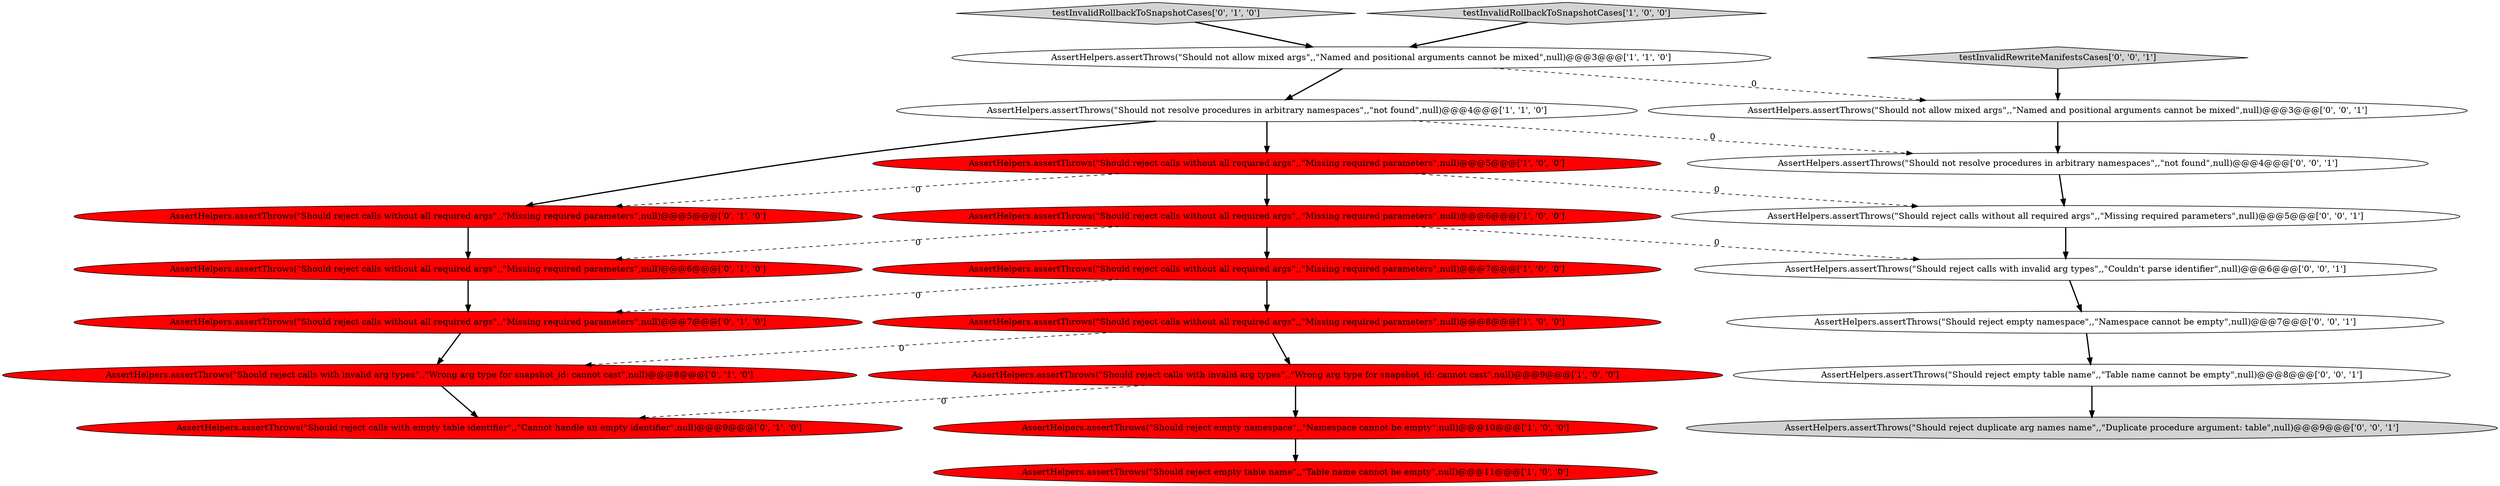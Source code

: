 digraph {
6 [style = filled, label = "AssertHelpers.assertThrows(\"Should not resolve procedures in arbitrary namespaces\",,\"not found\",null)@@@4@@@['1', '1', '0']", fillcolor = white, shape = ellipse image = "AAA0AAABBB1BBB"];
10 [style = filled, label = "AssertHelpers.assertThrows(\"Should reject calls with empty table identifier\",,\"Cannot handle an empty identifier\",null)@@@9@@@['0', '1', '0']", fillcolor = red, shape = ellipse image = "AAA1AAABBB2BBB"];
22 [style = filled, label = "AssertHelpers.assertThrows(\"Should reject empty table name\",,\"Table name cannot be empty\",null)@@@8@@@['0', '0', '1']", fillcolor = white, shape = ellipse image = "AAA0AAABBB3BBB"];
20 [style = filled, label = "AssertHelpers.assertThrows(\"Should not allow mixed args\",,\"Named and positional arguments cannot be mixed\",null)@@@3@@@['0', '0', '1']", fillcolor = white, shape = ellipse image = "AAA0AAABBB3BBB"];
9 [style = filled, label = "AssertHelpers.assertThrows(\"Should not allow mixed args\",,\"Named and positional arguments cannot be mixed\",null)@@@3@@@['1', '1', '0']", fillcolor = white, shape = ellipse image = "AAA0AAABBB1BBB"];
5 [style = filled, label = "AssertHelpers.assertThrows(\"Should reject calls without all required args\",,\"Missing required parameters\",null)@@@7@@@['1', '0', '0']", fillcolor = red, shape = ellipse image = "AAA1AAABBB1BBB"];
19 [style = filled, label = "AssertHelpers.assertThrows(\"Should not resolve procedures in arbitrary namespaces\",,\"not found\",null)@@@4@@@['0', '0', '1']", fillcolor = white, shape = ellipse image = "AAA0AAABBB3BBB"];
17 [style = filled, label = "AssertHelpers.assertThrows(\"Should reject empty namespace\",,\"Namespace cannot be empty\",null)@@@7@@@['0', '0', '1']", fillcolor = white, shape = ellipse image = "AAA0AAABBB3BBB"];
0 [style = filled, label = "AssertHelpers.assertThrows(\"Should reject calls without all required args\",,\"Missing required parameters\",null)@@@5@@@['1', '0', '0']", fillcolor = red, shape = ellipse image = "AAA1AAABBB1BBB"];
21 [style = filled, label = "AssertHelpers.assertThrows(\"Should reject calls without all required args\",,\"Missing required parameters\",null)@@@5@@@['0', '0', '1']", fillcolor = white, shape = ellipse image = "AAA0AAABBB3BBB"];
4 [style = filled, label = "AssertHelpers.assertThrows(\"Should reject calls without all required args\",,\"Missing required parameters\",null)@@@6@@@['1', '0', '0']", fillcolor = red, shape = ellipse image = "AAA1AAABBB1BBB"];
14 [style = filled, label = "testInvalidRollbackToSnapshotCases['0', '1', '0']", fillcolor = lightgray, shape = diamond image = "AAA0AAABBB2BBB"];
18 [style = filled, label = "testInvalidRewriteManifestsCases['0', '0', '1']", fillcolor = lightgray, shape = diamond image = "AAA0AAABBB3BBB"];
15 [style = filled, label = "AssertHelpers.assertThrows(\"Should reject calls without all required args\",,\"Missing required parameters\",null)@@@6@@@['0', '1', '0']", fillcolor = red, shape = ellipse image = "AAA1AAABBB2BBB"];
23 [style = filled, label = "AssertHelpers.assertThrows(\"Should reject duplicate arg names name\",,\"Duplicate procedure argument: table\",null)@@@9@@@['0', '0', '1']", fillcolor = lightgray, shape = ellipse image = "AAA0AAABBB3BBB"];
12 [style = filled, label = "AssertHelpers.assertThrows(\"Should reject calls with invalid arg types\",,\"Wrong arg type for snapshot_id: cannot cast\",null)@@@8@@@['0', '1', '0']", fillcolor = red, shape = ellipse image = "AAA1AAABBB2BBB"];
7 [style = filled, label = "AssertHelpers.assertThrows(\"Should reject calls with invalid arg types\",,\"Wrong arg type for snapshot_id: cannot cast\",null)@@@9@@@['1', '0', '0']", fillcolor = red, shape = ellipse image = "AAA1AAABBB1BBB"];
8 [style = filled, label = "testInvalidRollbackToSnapshotCases['1', '0', '0']", fillcolor = lightgray, shape = diamond image = "AAA0AAABBB1BBB"];
3 [style = filled, label = "AssertHelpers.assertThrows(\"Should reject empty table name\",,\"Table name cannot be empty\",null)@@@11@@@['1', '0', '0']", fillcolor = red, shape = ellipse image = "AAA1AAABBB1BBB"];
11 [style = filled, label = "AssertHelpers.assertThrows(\"Should reject calls without all required args\",,\"Missing required parameters\",null)@@@5@@@['0', '1', '0']", fillcolor = red, shape = ellipse image = "AAA1AAABBB2BBB"];
13 [style = filled, label = "AssertHelpers.assertThrows(\"Should reject calls without all required args\",,\"Missing required parameters\",null)@@@7@@@['0', '1', '0']", fillcolor = red, shape = ellipse image = "AAA1AAABBB2BBB"];
2 [style = filled, label = "AssertHelpers.assertThrows(\"Should reject empty namespace\",,\"Namespace cannot be empty\",null)@@@10@@@['1', '0', '0']", fillcolor = red, shape = ellipse image = "AAA1AAABBB1BBB"];
1 [style = filled, label = "AssertHelpers.assertThrows(\"Should reject calls without all required args\",,\"Missing required parameters\",null)@@@8@@@['1', '0', '0']", fillcolor = red, shape = ellipse image = "AAA1AAABBB1BBB"];
16 [style = filled, label = "AssertHelpers.assertThrows(\"Should reject calls with invalid arg types\",,\"Couldn't parse identifier\",null)@@@6@@@['0', '0', '1']", fillcolor = white, shape = ellipse image = "AAA0AAABBB3BBB"];
5->13 [style = dashed, label="0"];
9->20 [style = dashed, label="0"];
15->13 [style = bold, label=""];
4->16 [style = dashed, label="0"];
2->3 [style = bold, label=""];
0->11 [style = dashed, label="0"];
6->0 [style = bold, label=""];
16->17 [style = bold, label=""];
17->22 [style = bold, label=""];
1->7 [style = bold, label=""];
22->23 [style = bold, label=""];
11->15 [style = bold, label=""];
9->6 [style = bold, label=""];
1->12 [style = dashed, label="0"];
5->1 [style = bold, label=""];
18->20 [style = bold, label=""];
12->10 [style = bold, label=""];
13->12 [style = bold, label=""];
0->4 [style = bold, label=""];
0->21 [style = dashed, label="0"];
7->2 [style = bold, label=""];
4->15 [style = dashed, label="0"];
6->11 [style = bold, label=""];
6->19 [style = dashed, label="0"];
8->9 [style = bold, label=""];
21->16 [style = bold, label=""];
7->10 [style = dashed, label="0"];
14->9 [style = bold, label=""];
20->19 [style = bold, label=""];
4->5 [style = bold, label=""];
19->21 [style = bold, label=""];
}
